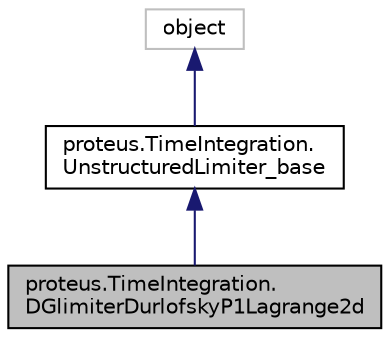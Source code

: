 digraph "proteus.TimeIntegration.DGlimiterDurlofskyP1Lagrange2d"
{
 // LATEX_PDF_SIZE
  edge [fontname="Helvetica",fontsize="10",labelfontname="Helvetica",labelfontsize="10"];
  node [fontname="Helvetica",fontsize="10",shape=record];
  Node1 [label="proteus.TimeIntegration.\lDGlimiterDurlofskyP1Lagrange2d",height=0.2,width=0.4,color="black", fillcolor="grey75", style="filled", fontcolor="black",tooltip=" "];
  Node2 -> Node1 [dir="back",color="midnightblue",fontsize="10",style="solid",fontname="Helvetica"];
  Node2 [label="proteus.TimeIntegration.\lUnstructuredLimiter_base",height=0.2,width=0.4,color="black", fillcolor="white", style="filled",URL="$d0/deb/classproteus_1_1TimeIntegration_1_1UnstructuredLimiter__base.html",tooltip=" "];
  Node3 -> Node2 [dir="back",color="midnightblue",fontsize="10",style="solid",fontname="Helvetica"];
  Node3 [label="object",height=0.2,width=0.4,color="grey75", fillcolor="white", style="filled",tooltip=" "];
}
